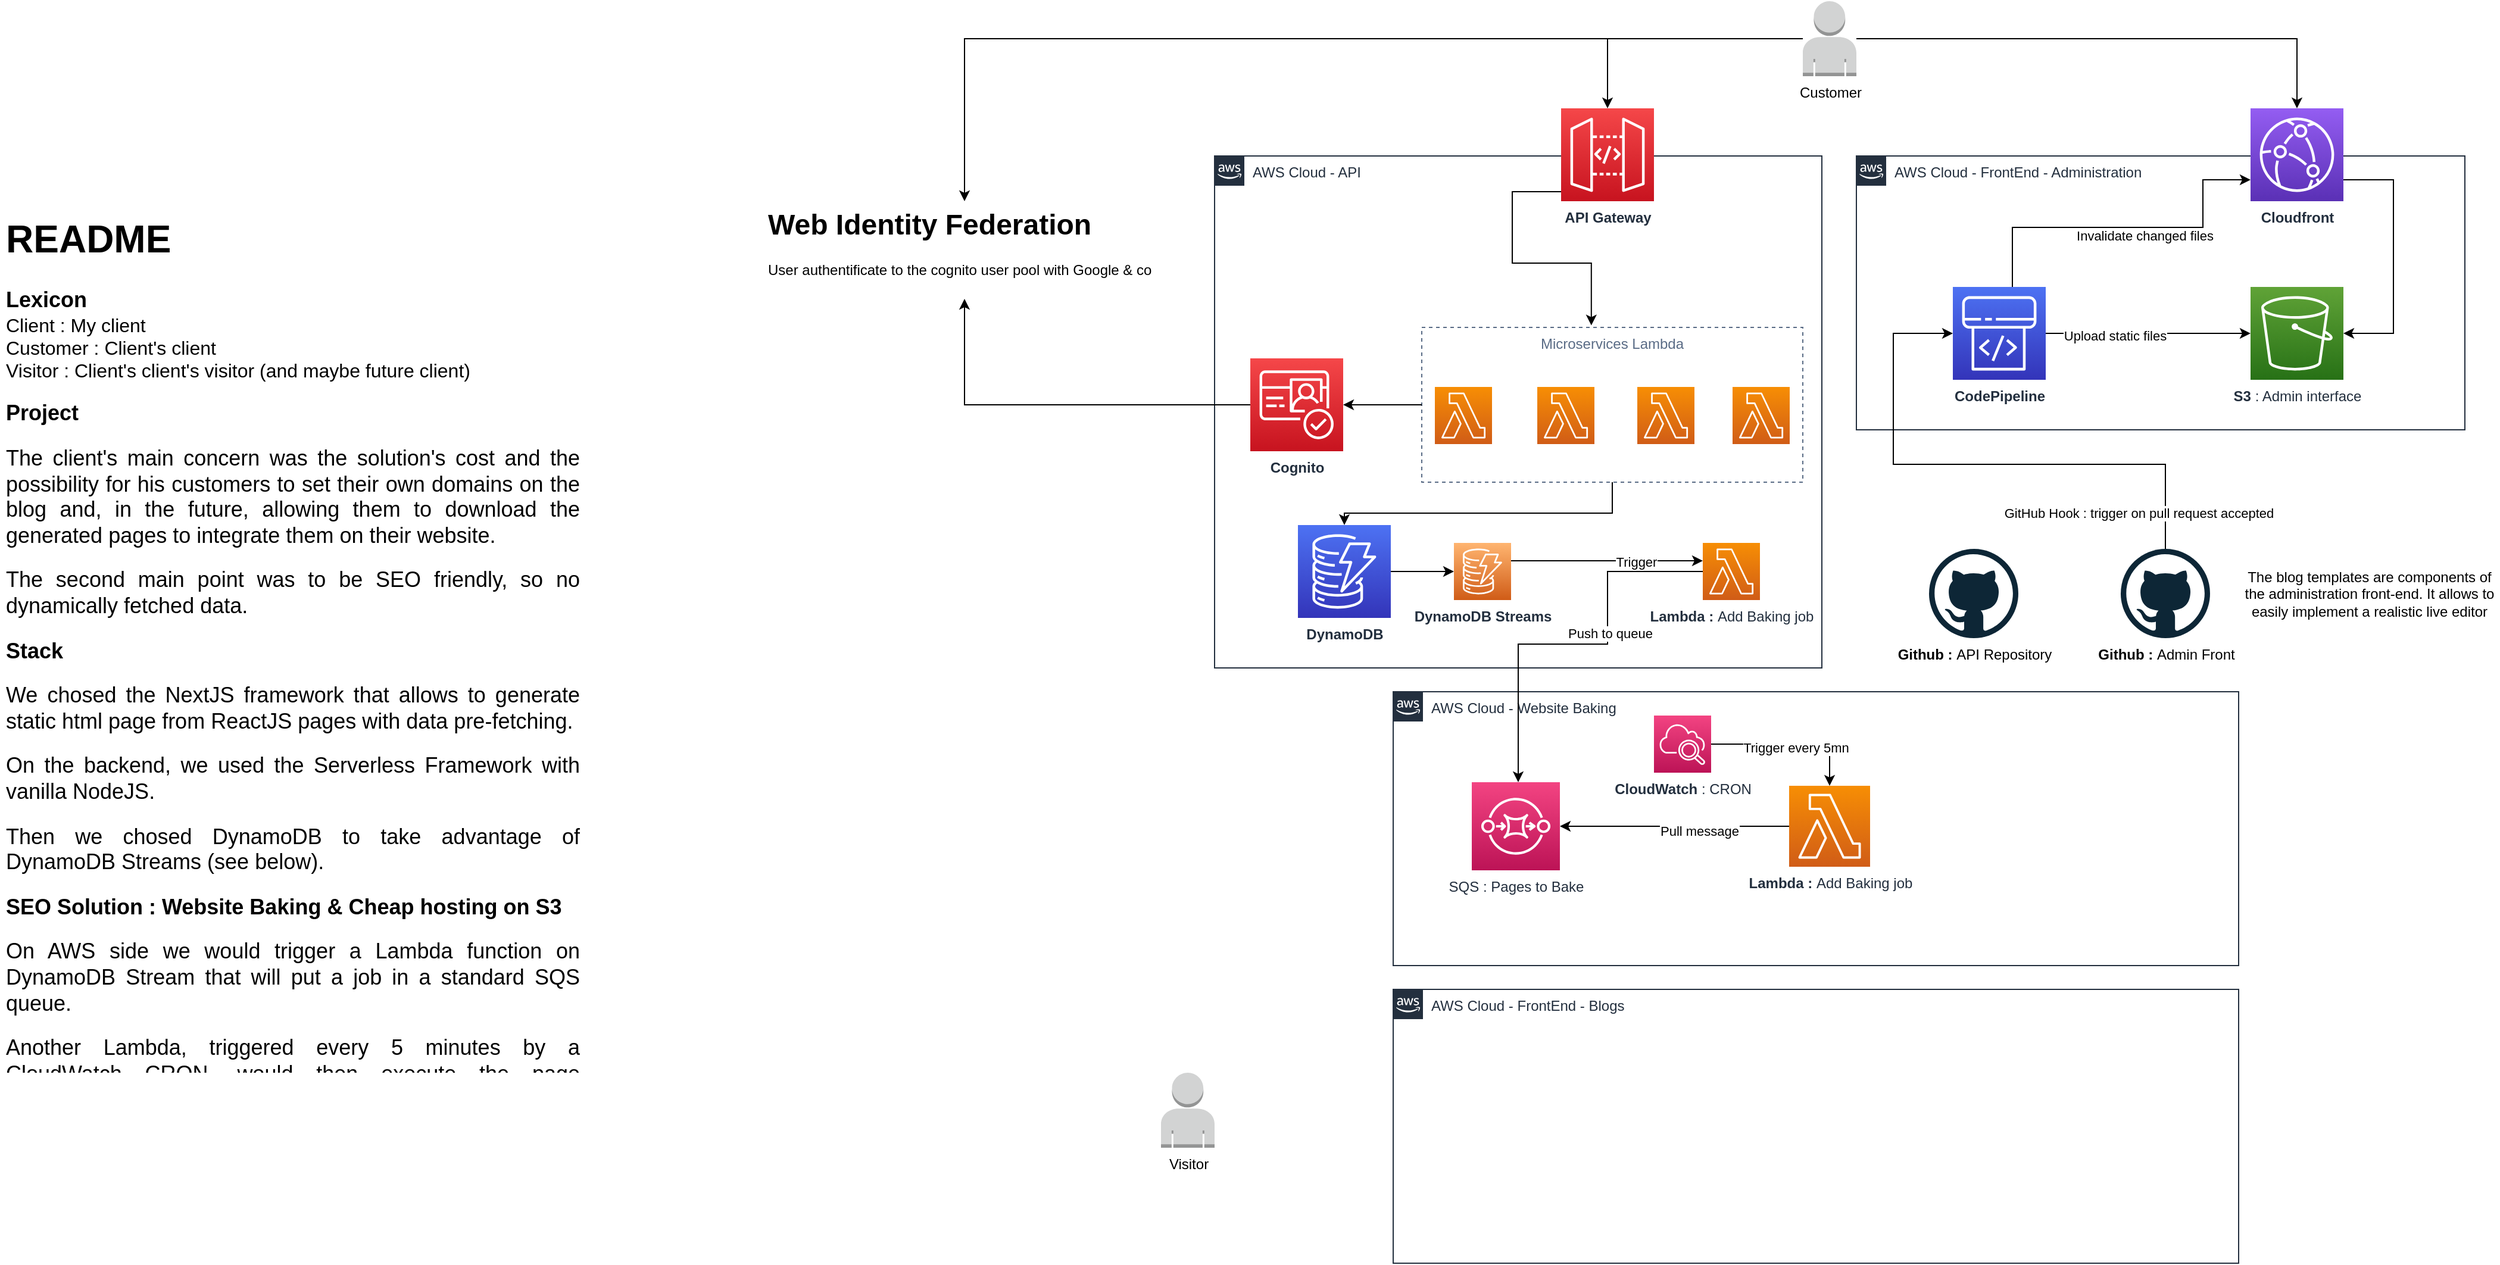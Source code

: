 <mxfile version="13.10.4" type="github">
  <diagram id="Ht1M8jgEwFfnCIfOTk4-" name="Page-1">
    <mxGraphModel dx="2686" dy="812" grid="1" gridSize="10" guides="1" tooltips="1" connect="1" arrows="1" fold="1" page="1" pageScale="1" pageWidth="1169" pageHeight="827" math="0" shadow="0">
      <root>
        <mxCell id="0" />
        <mxCell id="1" parent="0" />
        <mxCell id="oRE_mYbqo-P45fYyQHj--1" value="&lt;h1 align=&quot;justify&quot;&gt;README&lt;/h1&gt;&lt;div&gt;&lt;font style=&quot;font-size: 18px&quot;&gt;&lt;b&gt;Lexicon&lt;/b&gt;&lt;/font&gt;&lt;/div&gt;&lt;div&gt;&lt;font size=&quot;3&quot;&gt;Client : My client&lt;/font&gt;&lt;/div&gt;&lt;div&gt;&lt;font size=&quot;3&quot;&gt;Customer : Client&#39;s client&lt;/font&gt;&lt;/div&gt;&lt;div&gt;&lt;font size=&quot;3&quot;&gt;Visitor : Client&#39;s client&#39;s visitor (and maybe future client)&lt;/font&gt;&lt;br&gt;&lt;/div&gt;&lt;p align=&quot;justify&quot;&gt;&lt;font style=&quot;font-size: 18px&quot;&gt;&lt;b&gt;Project&lt;/b&gt;&lt;br&gt;&lt;/font&gt;&lt;/p&gt;&lt;p align=&quot;justify&quot;&gt;&lt;font style=&quot;font-size: 18px&quot;&gt;The client&#39;s main concern was the solution&#39;s cost and the &lt;font style=&quot;font-size: 18px&quot;&gt;possibility for his customers to set their own domains on the blog and, in the future, allowing them to download the generated pages to integrate them on their website.&lt;/font&gt;&lt;/font&gt;&lt;/p&gt;&lt;p align=&quot;justify&quot;&gt;&lt;font style=&quot;font-size: 18px&quot;&gt;&lt;font style=&quot;font-size: 18px&quot;&gt;The second main point was to be SEO friendly, so no dynamically fetched data.&lt;br&gt;&lt;/font&gt;&lt;/font&gt;&lt;/p&gt;&lt;p align=&quot;justify&quot;&gt;&lt;b&gt;&lt;font style=&quot;font-size: 18px&quot;&gt;&lt;font style=&quot;font-size: 18px&quot;&gt;Stack&lt;br&gt;&lt;/font&gt;&lt;/font&gt;&lt;/b&gt;&lt;/p&gt;&lt;p align=&quot;justify&quot;&gt;&lt;font style=&quot;font-size: 18px&quot;&gt;&lt;font style=&quot;font-size: 18px&quot;&gt;We chosed the NextJS framework that allows to generate static html page from ReactJS pages with data pre-fetching. &lt;br&gt;&lt;/font&gt;&lt;/font&gt;&lt;/p&gt;&lt;p align=&quot;justify&quot;&gt;&lt;font style=&quot;font-size: 18px&quot;&gt;&lt;font style=&quot;font-size: 18px&quot;&gt;On the backend, we used the Serverless Framework with vanilla NodeJS. &lt;br&gt;&lt;/font&gt;&lt;/font&gt;&lt;/p&gt;&lt;p align=&quot;justify&quot;&gt;&lt;font style=&quot;font-size: 18px&quot;&gt;&lt;font style=&quot;font-size: 18px&quot;&gt;Then we chosed DynamoDB to take advantage of DynamoDB Streams (see below).&lt;br&gt;&lt;/font&gt;&lt;/font&gt;&lt;/p&gt;&lt;p align=&quot;justify&quot;&gt;&lt;font style=&quot;font-size: 18px&quot;&gt;&lt;font style=&quot;font-size: 18px&quot;&gt;&lt;b&gt;SEO Solution : Website Baking&lt;/b&gt; &lt;b&gt;&amp;amp; Cheap hosting on S3&lt;/b&gt;&lt;br&gt;&lt;/font&gt;&lt;/font&gt;&lt;/p&gt;&lt;p align=&quot;justify&quot;&gt;&lt;font style=&quot;font-size: 18px&quot;&gt;&lt;font style=&quot;font-size: 18px&quot;&gt;On AWS side we would trigger a Lambda function on DynamoDB Stream that will put a job in a standard SQS queue.&amp;nbsp; &lt;br&gt;&lt;/font&gt;&lt;/font&gt;&lt;/p&gt;&lt;p align=&quot;justify&quot;&gt;&lt;font style=&quot;font-size: 18px&quot;&gt;&lt;font style=&quot;font-size: 18px&quot;&gt;Another Lambda, triggered every 5 minutes by a CloudWatch CRON, would then execute the page compilation, upload on S3 the result and then invalidate CloudFront for the concerned page.&lt;br&gt;&lt;/font&gt;&lt;/font&gt;&lt;/p&gt;" style="text;html=1;strokeColor=none;fillColor=none;spacing=5;spacingTop=-20;whiteSpace=wrap;overflow=hidden;rounded=0;fontSize=16;" vertex="1" parent="1">
          <mxGeometry x="-390" y="180" width="490" height="730" as="geometry" />
        </mxCell>
        <mxCell id="oRE_mYbqo-P45fYyQHj--2" value="AWS Cloud - API" style="points=[[0,0],[0.25,0],[0.5,0],[0.75,0],[1,0],[1,0.25],[1,0.5],[1,0.75],[1,1],[0.75,1],[0.5,1],[0.25,1],[0,1],[0,0.75],[0,0.5],[0,0.25]];outlineConnect=0;gradientColor=none;html=1;whiteSpace=wrap;fontSize=12;fontStyle=0;shape=mxgraph.aws4.group;grIcon=mxgraph.aws4.group_aws_cloud_alt;strokeColor=#232F3E;fillColor=none;verticalAlign=top;align=left;spacingLeft=30;fontColor=#232F3E;dashed=0;" vertex="1" parent="1">
          <mxGeometry x="630" y="140" width="510" height="430" as="geometry" />
        </mxCell>
        <mxCell id="oRE_mYbqo-P45fYyQHj--3" value="AWS Cloud - Website Baking" style="points=[[0,0],[0.25,0],[0.5,0],[0.75,0],[1,0],[1,0.25],[1,0.5],[1,0.75],[1,1],[0.75,1],[0.5,1],[0.25,1],[0,1],[0,0.75],[0,0.5],[0,0.25]];outlineConnect=0;gradientColor=none;html=1;whiteSpace=wrap;fontSize=12;fontStyle=0;shape=mxgraph.aws4.group;grIcon=mxgraph.aws4.group_aws_cloud_alt;strokeColor=#232F3E;fillColor=none;verticalAlign=top;align=left;spacingLeft=30;fontColor=#232F3E;dashed=0;" vertex="1" parent="1">
          <mxGeometry x="780" y="590" width="710" height="230" as="geometry" />
        </mxCell>
        <mxCell id="oRE_mYbqo-P45fYyQHj--4" value="AWS Cloud - FrontEnd - Blogs" style="points=[[0,0],[0.25,0],[0.5,0],[0.75,0],[1,0],[1,0.25],[1,0.5],[1,0.75],[1,1],[0.75,1],[0.5,1],[0.25,1],[0,1],[0,0.75],[0,0.5],[0,0.25]];outlineConnect=0;gradientColor=none;html=1;whiteSpace=wrap;fontSize=12;fontStyle=0;shape=mxgraph.aws4.group;grIcon=mxgraph.aws4.group_aws_cloud_alt;strokeColor=#232F3E;fillColor=none;verticalAlign=top;align=left;spacingLeft=30;fontColor=#232F3E;dashed=0;" vertex="1" parent="1">
          <mxGeometry x="780" y="840" width="710" height="230" as="geometry" />
        </mxCell>
        <mxCell id="oRE_mYbqo-P45fYyQHj--5" value="AWS Cloud - FrontEnd - Administration" style="points=[[0,0],[0.25,0],[0.5,0],[0.75,0],[1,0],[1,0.25],[1,0.5],[1,0.75],[1,1],[0.75,1],[0.5,1],[0.25,1],[0,1],[0,0.75],[0,0.5],[0,0.25]];outlineConnect=0;gradientColor=none;html=1;whiteSpace=wrap;fontSize=12;fontStyle=0;shape=mxgraph.aws4.group;grIcon=mxgraph.aws4.group_aws_cloud_alt;strokeColor=#232F3E;fillColor=none;verticalAlign=top;align=left;spacingLeft=30;fontColor=#232F3E;dashed=0;" vertex="1" parent="1">
          <mxGeometry x="1169" y="140" width="511" height="230" as="geometry" />
        </mxCell>
        <mxCell id="oRE_mYbqo-P45fYyQHj--25" style="edgeStyle=orthogonalEdgeStyle;rounded=0;orthogonalLoop=1;jettySize=auto;html=1;" edge="1" parent="1" source="oRE_mYbqo-P45fYyQHj--7" target="oRE_mYbqo-P45fYyQHj--15">
          <mxGeometry relative="1" as="geometry" />
        </mxCell>
        <mxCell id="oRE_mYbqo-P45fYyQHj--35" style="edgeStyle=orthogonalEdgeStyle;rounded=0;orthogonalLoop=1;jettySize=auto;html=1;" edge="1" parent="1" source="oRE_mYbqo-P45fYyQHj--7" target="oRE_mYbqo-P45fYyQHj--32">
          <mxGeometry relative="1" as="geometry" />
        </mxCell>
        <mxCell id="oRE_mYbqo-P45fYyQHj--40" style="edgeStyle=orthogonalEdgeStyle;rounded=0;orthogonalLoop=1;jettySize=auto;html=1;" edge="1" parent="1" source="oRE_mYbqo-P45fYyQHj--7" target="oRE_mYbqo-P45fYyQHj--38">
          <mxGeometry relative="1" as="geometry" />
        </mxCell>
        <mxCell id="oRE_mYbqo-P45fYyQHj--7" value="Customer" style="outlineConnect=0;dashed=0;verticalLabelPosition=bottom;verticalAlign=top;align=center;html=1;shape=mxgraph.aws3.user;fillColor=#D2D3D3;gradientColor=none;" vertex="1" parent="1">
          <mxGeometry x="1124" y="10" width="45" height="63" as="geometry" />
        </mxCell>
        <mxCell id="oRE_mYbqo-P45fYyQHj--8" value="Visitor" style="outlineConnect=0;dashed=0;verticalLabelPosition=bottom;verticalAlign=top;align=center;html=1;shape=mxgraph.aws3.user;fillColor=#D2D3D3;gradientColor=none;" vertex="1" parent="1">
          <mxGeometry x="585" y="910" width="45" height="63" as="geometry" />
        </mxCell>
        <mxCell id="oRE_mYbqo-P45fYyQHj--11" value="&lt;b&gt;Github : &lt;/b&gt;API Repository" style="dashed=0;outlineConnect=0;html=1;align=center;labelPosition=center;verticalLabelPosition=bottom;verticalAlign=top;shape=mxgraph.weblogos.github" vertex="1" parent="1">
          <mxGeometry x="1230" y="470" width="75" height="75" as="geometry" />
        </mxCell>
        <mxCell id="oRE_mYbqo-P45fYyQHj--17" style="edgeStyle=orthogonalEdgeStyle;rounded=0;orthogonalLoop=1;jettySize=auto;html=1;" edge="1" parent="1" source="oRE_mYbqo-P45fYyQHj--12" target="oRE_mYbqo-P45fYyQHj--16">
          <mxGeometry relative="1" as="geometry">
            <Array as="points">
              <mxPoint x="1429" y="399" />
              <mxPoint x="1200" y="399" />
              <mxPoint x="1200" y="289" />
            </Array>
          </mxGeometry>
        </mxCell>
        <mxCell id="oRE_mYbqo-P45fYyQHj--18" value="GitHub Hook : trigger on pull request accepted" style="edgeLabel;html=1;align=center;verticalAlign=middle;resizable=0;points=[];" vertex="1" connectable="0" parent="oRE_mYbqo-P45fYyQHj--17">
          <mxGeometry x="-0.501" y="2" relative="1" as="geometry">
            <mxPoint x="20.43" y="39" as="offset" />
          </mxGeometry>
        </mxCell>
        <mxCell id="oRE_mYbqo-P45fYyQHj--12" value="&lt;b&gt;Github : &lt;/b&gt;Admin Front" style="dashed=0;outlineConnect=0;html=1;align=center;labelPosition=center;verticalLabelPosition=bottom;verticalAlign=top;shape=mxgraph.weblogos.github" vertex="1" parent="1">
          <mxGeometry x="1391" y="470" width="75" height="75" as="geometry" />
        </mxCell>
        <mxCell id="oRE_mYbqo-P45fYyQHj--13" value="The blog templates are components of the administration front-end. It allows to easily implement a realistic live editor" style="text;html=1;strokeColor=none;fillColor=none;align=center;verticalAlign=middle;whiteSpace=wrap;rounded=0;" vertex="1" parent="1">
          <mxGeometry x="1491" y="497.5" width="217.5" height="20" as="geometry" />
        </mxCell>
        <mxCell id="oRE_mYbqo-P45fYyQHj--14" value="&lt;b&gt;S3 &lt;/b&gt;: Admin interface" style="outlineConnect=0;fontColor=#232F3E;gradientColor=#60A337;gradientDirection=north;fillColor=#277116;strokeColor=#ffffff;dashed=0;verticalLabelPosition=bottom;verticalAlign=top;align=center;html=1;fontSize=12;fontStyle=0;aspect=fixed;shape=mxgraph.aws4.resourceIcon;resIcon=mxgraph.aws4.s3;" vertex="1" parent="1">
          <mxGeometry x="1500" y="250" width="78" height="78" as="geometry" />
        </mxCell>
        <mxCell id="oRE_mYbqo-P45fYyQHj--21" style="edgeStyle=orthogonalEdgeStyle;rounded=0;orthogonalLoop=1;jettySize=auto;html=1;" edge="1" parent="1" source="oRE_mYbqo-P45fYyQHj--15" target="oRE_mYbqo-P45fYyQHj--14">
          <mxGeometry relative="1" as="geometry">
            <Array as="points">
              <mxPoint x="1620" y="160" />
              <mxPoint x="1620" y="289" />
            </Array>
          </mxGeometry>
        </mxCell>
        <mxCell id="oRE_mYbqo-P45fYyQHj--15" value="&lt;b&gt;Cloudfront&lt;/b&gt;" style="outlineConnect=0;fontColor=#232F3E;gradientColor=#945DF2;gradientDirection=north;fillColor=#5A30B5;strokeColor=#ffffff;dashed=0;verticalLabelPosition=bottom;verticalAlign=top;align=center;html=1;fontSize=12;fontStyle=0;aspect=fixed;shape=mxgraph.aws4.resourceIcon;resIcon=mxgraph.aws4.cloudfront;" vertex="1" parent="1">
          <mxGeometry x="1500" y="100" width="78" height="78" as="geometry" />
        </mxCell>
        <mxCell id="oRE_mYbqo-P45fYyQHj--19" style="edgeStyle=orthogonalEdgeStyle;rounded=0;orthogonalLoop=1;jettySize=auto;html=1;" edge="1" parent="1" source="oRE_mYbqo-P45fYyQHj--16" target="oRE_mYbqo-P45fYyQHj--14">
          <mxGeometry relative="1" as="geometry" />
        </mxCell>
        <mxCell id="oRE_mYbqo-P45fYyQHj--22" value="Upload static files" style="edgeLabel;html=1;align=center;verticalAlign=middle;resizable=0;points=[];" vertex="1" connectable="0" parent="oRE_mYbqo-P45fYyQHj--19">
          <mxGeometry x="-0.334" y="-2" relative="1" as="geometry">
            <mxPoint as="offset" />
          </mxGeometry>
        </mxCell>
        <mxCell id="oRE_mYbqo-P45fYyQHj--23" style="edgeStyle=orthogonalEdgeStyle;rounded=0;orthogonalLoop=1;jettySize=auto;html=1;" edge="1" parent="1" source="oRE_mYbqo-P45fYyQHj--16" target="oRE_mYbqo-P45fYyQHj--15">
          <mxGeometry relative="1" as="geometry">
            <Array as="points">
              <mxPoint x="1300" y="200" />
              <mxPoint x="1460" y="200" />
              <mxPoint x="1460" y="160" />
            </Array>
          </mxGeometry>
        </mxCell>
        <mxCell id="oRE_mYbqo-P45fYyQHj--24" value="Invalidate changed files" style="edgeLabel;html=1;align=center;verticalAlign=middle;resizable=0;points=[];" vertex="1" connectable="0" parent="oRE_mYbqo-P45fYyQHj--23">
          <mxGeometry x="0.11" y="-7" relative="1" as="geometry">
            <mxPoint as="offset" />
          </mxGeometry>
        </mxCell>
        <mxCell id="oRE_mYbqo-P45fYyQHj--16" value="&lt;b&gt;CodePipeline&lt;/b&gt;" style="outlineConnect=0;fontColor=#232F3E;gradientColor=#4D72F3;gradientDirection=north;fillColor=#3334B9;strokeColor=#ffffff;dashed=0;verticalLabelPosition=bottom;verticalAlign=top;align=center;html=1;fontSize=12;fontStyle=0;aspect=fixed;shape=mxgraph.aws4.resourceIcon;resIcon=mxgraph.aws4.codepipeline;" vertex="1" parent="1">
          <mxGeometry x="1250" y="250" width="78" height="78" as="geometry" />
        </mxCell>
        <mxCell id="oRE_mYbqo-P45fYyQHj--34" style="edgeStyle=orthogonalEdgeStyle;rounded=0;orthogonalLoop=1;jettySize=auto;html=1;entryX=0.445;entryY=-0.013;entryDx=0;entryDy=0;entryPerimeter=0;" edge="1" parent="1" source="oRE_mYbqo-P45fYyQHj--32" target="oRE_mYbqo-P45fYyQHj--27">
          <mxGeometry relative="1" as="geometry">
            <mxPoint x="960.0" y="270" as="targetPoint" />
            <Array as="points">
              <mxPoint x="880" y="170" />
              <mxPoint x="880" y="230" />
              <mxPoint x="946" y="230" />
            </Array>
          </mxGeometry>
        </mxCell>
        <mxCell id="oRE_mYbqo-P45fYyQHj--32" value="&lt;b&gt;API Gateway&lt;br&gt;&lt;/b&gt;" style="outlineConnect=0;fontColor=#232F3E;gradientColor=#F54749;gradientDirection=north;fillColor=#C7131F;strokeColor=#ffffff;dashed=0;verticalLabelPosition=bottom;verticalAlign=top;align=center;html=1;fontSize=12;fontStyle=0;aspect=fixed;shape=mxgraph.aws4.resourceIcon;resIcon=mxgraph.aws4.api_gateway;" vertex="1" parent="1">
          <mxGeometry x="921" y="100" width="78" height="78" as="geometry" />
        </mxCell>
        <mxCell id="oRE_mYbqo-P45fYyQHj--33" value="" style="group" vertex="1" connectable="0" parent="1">
          <mxGeometry x="804" y="284" width="320" height="130" as="geometry" />
        </mxCell>
        <mxCell id="oRE_mYbqo-P45fYyQHj--27" value="Microservices Lambda" style="fillColor=none;strokeColor=#5A6C86;dashed=1;verticalAlign=top;fontStyle=0;fontColor=#5A6C86;" vertex="1" parent="oRE_mYbqo-P45fYyQHj--33">
          <mxGeometry width="320" height="130" as="geometry" />
        </mxCell>
        <mxCell id="oRE_mYbqo-P45fYyQHj--28" value="" style="outlineConnect=0;fontColor=#232F3E;gradientColor=#F78E04;gradientDirection=north;fillColor=#D05C17;strokeColor=#ffffff;dashed=0;verticalLabelPosition=bottom;verticalAlign=top;align=center;html=1;fontSize=12;fontStyle=0;aspect=fixed;shape=mxgraph.aws4.resourceIcon;resIcon=mxgraph.aws4.lambda;" vertex="1" parent="oRE_mYbqo-P45fYyQHj--33">
          <mxGeometry x="11" y="50" width="48" height="48" as="geometry" />
        </mxCell>
        <mxCell id="oRE_mYbqo-P45fYyQHj--29" value="" style="outlineConnect=0;fontColor=#232F3E;gradientColor=#F78E04;gradientDirection=north;fillColor=#D05C17;strokeColor=#ffffff;dashed=0;verticalLabelPosition=bottom;verticalAlign=top;align=center;html=1;fontSize=12;fontStyle=0;aspect=fixed;shape=mxgraph.aws4.resourceIcon;resIcon=mxgraph.aws4.lambda;" vertex="1" parent="oRE_mYbqo-P45fYyQHj--33">
          <mxGeometry x="97" y="50" width="48" height="48" as="geometry" />
        </mxCell>
        <mxCell id="oRE_mYbqo-P45fYyQHj--30" value="" style="outlineConnect=0;fontColor=#232F3E;gradientColor=#F78E04;gradientDirection=north;fillColor=#D05C17;strokeColor=#ffffff;dashed=0;verticalLabelPosition=bottom;verticalAlign=top;align=center;html=1;fontSize=12;fontStyle=0;aspect=fixed;shape=mxgraph.aws4.resourceIcon;resIcon=mxgraph.aws4.lambda;" vertex="1" parent="oRE_mYbqo-P45fYyQHj--33">
          <mxGeometry x="181" y="50" width="48" height="48" as="geometry" />
        </mxCell>
        <mxCell id="oRE_mYbqo-P45fYyQHj--31" value="" style="outlineConnect=0;fontColor=#232F3E;gradientColor=#F78E04;gradientDirection=north;fillColor=#D05C17;strokeColor=#ffffff;dashed=0;verticalLabelPosition=bottom;verticalAlign=top;align=center;html=1;fontSize=12;fontStyle=0;aspect=fixed;shape=mxgraph.aws4.resourceIcon;resIcon=mxgraph.aws4.lambda;" vertex="1" parent="oRE_mYbqo-P45fYyQHj--33">
          <mxGeometry x="261" y="50" width="48" height="48" as="geometry" />
        </mxCell>
        <mxCell id="oRE_mYbqo-P45fYyQHj--39" style="edgeStyle=orthogonalEdgeStyle;rounded=0;orthogonalLoop=1;jettySize=auto;html=1;" edge="1" parent="1" source="oRE_mYbqo-P45fYyQHj--36" target="oRE_mYbqo-P45fYyQHj--38">
          <mxGeometry relative="1" as="geometry" />
        </mxCell>
        <mxCell id="oRE_mYbqo-P45fYyQHj--36" value="&lt;b&gt;Cognito&lt;/b&gt;" style="outlineConnect=0;fontColor=#232F3E;gradientColor=#F54749;gradientDirection=north;fillColor=#C7131F;strokeColor=#ffffff;dashed=0;verticalLabelPosition=bottom;verticalAlign=top;align=center;html=1;fontSize=12;fontStyle=0;aspect=fixed;shape=mxgraph.aws4.resourceIcon;resIcon=mxgraph.aws4.cognito;" vertex="1" parent="1">
          <mxGeometry x="660" y="310" width="78" height="78" as="geometry" />
        </mxCell>
        <mxCell id="oRE_mYbqo-P45fYyQHj--37" style="edgeStyle=orthogonalEdgeStyle;rounded=0;orthogonalLoop=1;jettySize=auto;html=1;" edge="1" parent="1" source="oRE_mYbqo-P45fYyQHj--27" target="oRE_mYbqo-P45fYyQHj--36">
          <mxGeometry relative="1" as="geometry" />
        </mxCell>
        <mxCell id="oRE_mYbqo-P45fYyQHj--38" value="&lt;h1&gt;Web Identity Federation&lt;br&gt;&lt;/h1&gt;&lt;p&gt;User authentificate to the cognito user pool with Google &amp;amp; co&lt;br&gt;&lt;/p&gt;" style="text;html=1;strokeColor=none;fillColor=none;spacing=5;spacingTop=-20;whiteSpace=wrap;overflow=hidden;rounded=0;" vertex="1" parent="1">
          <mxGeometry x="250" y="178" width="340" height="82" as="geometry" />
        </mxCell>
        <mxCell id="oRE_mYbqo-P45fYyQHj--44" style="edgeStyle=orthogonalEdgeStyle;rounded=0;orthogonalLoop=1;jettySize=auto;html=1;" edge="1" parent="1" source="oRE_mYbqo-P45fYyQHj--41" target="oRE_mYbqo-P45fYyQHj--42">
          <mxGeometry relative="1" as="geometry" />
        </mxCell>
        <mxCell id="oRE_mYbqo-P45fYyQHj--41" value="&lt;b&gt;DynamoDB&lt;/b&gt;" style="outlineConnect=0;fontColor=#232F3E;gradientColor=#4D72F3;gradientDirection=north;fillColor=#3334B9;strokeColor=#ffffff;dashed=0;verticalLabelPosition=bottom;verticalAlign=top;align=center;html=1;fontSize=12;fontStyle=0;aspect=fixed;shape=mxgraph.aws4.resourceIcon;resIcon=mxgraph.aws4.dynamodb;" vertex="1" parent="1">
          <mxGeometry x="700" y="450" width="78" height="78" as="geometry" />
        </mxCell>
        <mxCell id="oRE_mYbqo-P45fYyQHj--46" style="edgeStyle=orthogonalEdgeStyle;rounded=0;orthogonalLoop=1;jettySize=auto;html=1;" edge="1" parent="1" source="oRE_mYbqo-P45fYyQHj--42" target="oRE_mYbqo-P45fYyQHj--45">
          <mxGeometry relative="1" as="geometry">
            <Array as="points">
              <mxPoint x="1010" y="480" />
              <mxPoint x="1010" y="480" />
            </Array>
          </mxGeometry>
        </mxCell>
        <mxCell id="oRE_mYbqo-P45fYyQHj--49" value="Trigger" style="edgeLabel;html=1;align=center;verticalAlign=middle;resizable=0;points=[];" vertex="1" connectable="0" parent="oRE_mYbqo-P45fYyQHj--46">
          <mxGeometry x="0.285" y="-1" relative="1" as="geometry">
            <mxPoint x="1" as="offset" />
          </mxGeometry>
        </mxCell>
        <mxCell id="oRE_mYbqo-P45fYyQHj--42" value="&lt;b&gt;DynamoDB Streams&lt;br&gt;&lt;/b&gt;" style="outlineConnect=0;fontColor=#232F3E;gradientDirection=north;strokeColor=#ffffff;dashed=0;verticalLabelPosition=bottom;verticalAlign=top;align=center;html=1;fontSize=12;fontStyle=0;aspect=fixed;shape=mxgraph.aws4.resourceIcon;resIcon=mxgraph.aws4.dynamodb;gradientColor=#FFB570;fillColor=#D05C17;" vertex="1" parent="1">
          <mxGeometry x="831" y="465" width="48" height="48" as="geometry" />
        </mxCell>
        <mxCell id="oRE_mYbqo-P45fYyQHj--43" style="edgeStyle=orthogonalEdgeStyle;rounded=0;orthogonalLoop=1;jettySize=auto;html=1;" edge="1" parent="1" source="oRE_mYbqo-P45fYyQHj--27" target="oRE_mYbqo-P45fYyQHj--41">
          <mxGeometry relative="1" as="geometry">
            <Array as="points">
              <mxPoint x="964" y="440" />
              <mxPoint x="739" y="440" />
            </Array>
          </mxGeometry>
        </mxCell>
        <mxCell id="oRE_mYbqo-P45fYyQHj--51" style="edgeStyle=orthogonalEdgeStyle;rounded=0;orthogonalLoop=1;jettySize=auto;html=1;" edge="1" parent="1" source="oRE_mYbqo-P45fYyQHj--45" target="oRE_mYbqo-P45fYyQHj--50">
          <mxGeometry relative="1" as="geometry">
            <Array as="points">
              <mxPoint x="960" y="489" />
              <mxPoint x="960" y="550" />
              <mxPoint x="885" y="550" />
            </Array>
          </mxGeometry>
        </mxCell>
        <mxCell id="oRE_mYbqo-P45fYyQHj--52" value="Push to queue" style="edgeLabel;html=1;align=center;verticalAlign=middle;resizable=0;points=[];" vertex="1" connectable="0" parent="oRE_mYbqo-P45fYyQHj--51">
          <mxGeometry x="-0.213" y="2" relative="1" as="geometry">
            <mxPoint y="1" as="offset" />
          </mxGeometry>
        </mxCell>
        <mxCell id="oRE_mYbqo-P45fYyQHj--45" value="&lt;b&gt;Lambda : &lt;/b&gt;Add Baking job" style="outlineConnect=0;fontColor=#232F3E;gradientColor=#F78E04;gradientDirection=north;fillColor=#D05C17;strokeColor=#ffffff;dashed=0;verticalLabelPosition=bottom;verticalAlign=top;align=center;html=1;fontSize=12;fontStyle=0;aspect=fixed;shape=mxgraph.aws4.resourceIcon;resIcon=mxgraph.aws4.lambda;" vertex="1" parent="1">
          <mxGeometry x="1040" y="465" width="48" height="48" as="geometry" />
        </mxCell>
        <mxCell id="oRE_mYbqo-P45fYyQHj--50" value="SQS : Pages to Bake" style="outlineConnect=0;fontColor=#232F3E;gradientColor=#F34482;gradientDirection=north;fillColor=#BC1356;strokeColor=#ffffff;dashed=0;verticalLabelPosition=bottom;verticalAlign=top;align=center;html=1;fontSize=12;fontStyle=0;aspect=fixed;shape=mxgraph.aws4.resourceIcon;resIcon=mxgraph.aws4.sqs;" vertex="1" parent="1">
          <mxGeometry x="846" y="666" width="74" height="74" as="geometry" />
        </mxCell>
        <mxCell id="oRE_mYbqo-P45fYyQHj--57" style="edgeStyle=orthogonalEdgeStyle;rounded=0;orthogonalLoop=1;jettySize=auto;html=1;" edge="1" parent="1" source="oRE_mYbqo-P45fYyQHj--53" target="oRE_mYbqo-P45fYyQHj--54">
          <mxGeometry relative="1" as="geometry" />
        </mxCell>
        <mxCell id="oRE_mYbqo-P45fYyQHj--58" value="Trigger every 5mn" style="edgeLabel;html=1;align=center;verticalAlign=middle;resizable=0;points=[];" vertex="1" connectable="0" parent="oRE_mYbqo-P45fYyQHj--57">
          <mxGeometry x="0.057" y="-3" relative="1" as="geometry">
            <mxPoint as="offset" />
          </mxGeometry>
        </mxCell>
        <mxCell id="oRE_mYbqo-P45fYyQHj--53" value="&lt;b&gt;CloudWatch &lt;/b&gt;: CRON" style="outlineConnect=0;fontColor=#232F3E;gradientColor=#F34482;gradientDirection=north;fillColor=#BC1356;strokeColor=#ffffff;dashed=0;verticalLabelPosition=bottom;verticalAlign=top;align=center;html=1;fontSize=12;fontStyle=0;aspect=fixed;shape=mxgraph.aws4.resourceIcon;resIcon=mxgraph.aws4.cloudwatch_2;" vertex="1" parent="1">
          <mxGeometry x="999" y="610" width="48" height="48" as="geometry" />
        </mxCell>
        <mxCell id="oRE_mYbqo-P45fYyQHj--55" style="edgeStyle=orthogonalEdgeStyle;rounded=0;orthogonalLoop=1;jettySize=auto;html=1;" edge="1" parent="1" source="oRE_mYbqo-P45fYyQHj--54" target="oRE_mYbqo-P45fYyQHj--50">
          <mxGeometry relative="1" as="geometry" />
        </mxCell>
        <mxCell id="oRE_mYbqo-P45fYyQHj--56" value="Pull message" style="edgeLabel;html=1;align=center;verticalAlign=middle;resizable=0;points=[];" vertex="1" connectable="0" parent="oRE_mYbqo-P45fYyQHj--55">
          <mxGeometry x="-0.213" y="4" relative="1" as="geometry">
            <mxPoint as="offset" />
          </mxGeometry>
        </mxCell>
        <mxCell id="oRE_mYbqo-P45fYyQHj--54" value="&lt;b&gt;Lambda : &lt;/b&gt;Add Baking job" style="outlineConnect=0;fontColor=#232F3E;gradientColor=#F78E04;gradientDirection=north;fillColor=#D05C17;strokeColor=#ffffff;dashed=0;verticalLabelPosition=bottom;verticalAlign=top;align=center;html=1;fontSize=12;fontStyle=0;aspect=fixed;shape=mxgraph.aws4.resourceIcon;resIcon=mxgraph.aws4.lambda;" vertex="1" parent="1">
          <mxGeometry x="1112.5" y="669" width="68" height="68" as="geometry" />
        </mxCell>
      </root>
    </mxGraphModel>
  </diagram>
</mxfile>
